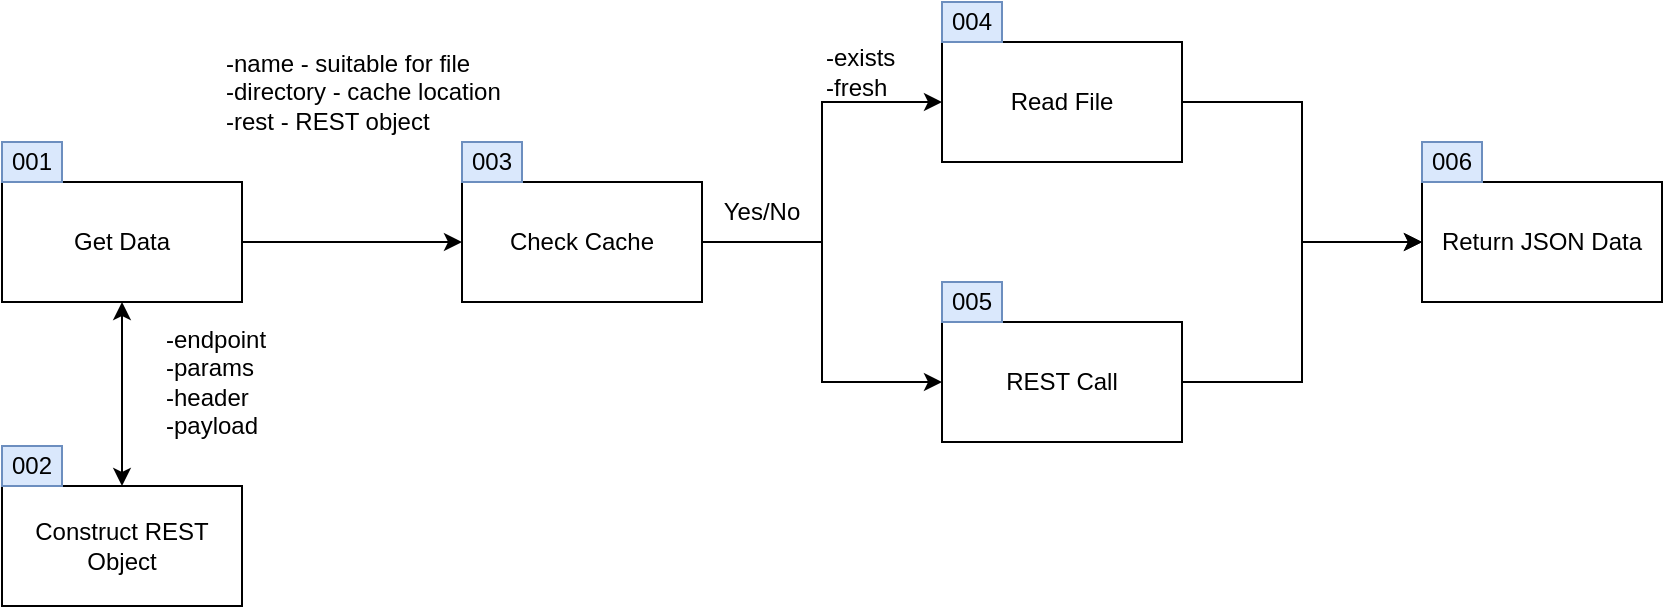 <mxfile version="20.2.3" type="device"><diagram id="-KOBtbK3k82Nqn66jG3T" name="Page-1"><mxGraphModel dx="1932" dy="570" grid="1" gridSize="10" guides="1" tooltips="1" connect="1" arrows="1" fold="1" page="1" pageScale="1" pageWidth="827" pageHeight="583" math="0" shadow="0"><root><mxCell id="0"/><mxCell id="1" parent="0"/><mxCell id="kzpn_8kPNwYL_I6SuZU1-1" value="&lt;div&gt;REST Call&lt;/div&gt;" style="rounded=0;whiteSpace=wrap;html=1;" parent="1" vertex="1"><mxGeometry x="440" y="180" width="120" height="60" as="geometry"/></mxCell><mxCell id="kzpn_8kPNwYL_I6SuZU1-2" value="Check Cache" style="rounded=0;whiteSpace=wrap;html=1;" parent="1" vertex="1"><mxGeometry x="200" y="110" width="120" height="60" as="geometry"/></mxCell><mxCell id="kzpn_8kPNwYL_I6SuZU1-3" value="" style="endArrow=classic;html=1;rounded=0;exitX=1;exitY=0.5;exitDx=0;exitDy=0;entryX=0;entryY=0.5;entryDx=0;entryDy=0;" parent="1" source="kzpn_8kPNwYL_I6SuZU1-2" target="kzpn_8kPNwYL_I6SuZU1-1" edge="1"><mxGeometry width="50" height="50" relative="1" as="geometry"><mxPoint x="220" y="180" as="sourcePoint"/><mxPoint x="270" y="130" as="targetPoint"/><Array as="points"><mxPoint x="380" y="140"/><mxPoint x="380" y="210"/></Array></mxGeometry></mxCell><mxCell id="kzpn_8kPNwYL_I6SuZU1-4" value="&lt;div&gt;Read File&lt;/div&gt;" style="rounded=0;whiteSpace=wrap;html=1;" parent="1" vertex="1"><mxGeometry x="440" y="40" width="120" height="60" as="geometry"/></mxCell><mxCell id="kzpn_8kPNwYL_I6SuZU1-5" value="" style="endArrow=classic;html=1;rounded=0;exitX=1;exitY=0.5;exitDx=0;exitDy=0;entryX=0;entryY=0.5;entryDx=0;entryDy=0;" parent="1" source="kzpn_8kPNwYL_I6SuZU1-2" target="kzpn_8kPNwYL_I6SuZU1-4" edge="1"><mxGeometry width="50" height="50" relative="1" as="geometry"><mxPoint x="410" y="180" as="sourcePoint"/><mxPoint x="460" y="130" as="targetPoint"/><Array as="points"><mxPoint x="380" y="140"/><mxPoint x="380" y="70"/></Array></mxGeometry></mxCell><mxCell id="kzpn_8kPNwYL_I6SuZU1-6" value="Return JSON Data" style="rounded=0;whiteSpace=wrap;html=1;" parent="1" vertex="1"><mxGeometry x="680" y="110" width="120" height="60" as="geometry"/></mxCell><mxCell id="kzpn_8kPNwYL_I6SuZU1-7" value="" style="endArrow=classic;html=1;rounded=0;exitX=1;exitY=0.5;exitDx=0;exitDy=0;entryX=0;entryY=0.5;entryDx=0;entryDy=0;" parent="1" source="kzpn_8kPNwYL_I6SuZU1-4" target="kzpn_8kPNwYL_I6SuZU1-6" edge="1"><mxGeometry width="50" height="50" relative="1" as="geometry"><mxPoint x="530" y="120" as="sourcePoint"/><mxPoint x="580" y="70" as="targetPoint"/><Array as="points"><mxPoint x="620" y="70"/><mxPoint x="620" y="140"/></Array></mxGeometry></mxCell><mxCell id="kzpn_8kPNwYL_I6SuZU1-8" value="" style="endArrow=classic;html=1;rounded=0;exitX=1;exitY=0.5;exitDx=0;exitDy=0;entryX=0;entryY=0.5;entryDx=0;entryDy=0;" parent="1" source="kzpn_8kPNwYL_I6SuZU1-1" target="kzpn_8kPNwYL_I6SuZU1-6" edge="1"><mxGeometry width="50" height="50" relative="1" as="geometry"><mxPoint x="530" y="120" as="sourcePoint"/><mxPoint x="580" y="70" as="targetPoint"/><Array as="points"><mxPoint x="620" y="210"/><mxPoint x="620" y="140"/></Array></mxGeometry></mxCell><mxCell id="kzpn_8kPNwYL_I6SuZU1-9" value="Get Data" style="rounded=0;whiteSpace=wrap;html=1;" parent="1" vertex="1"><mxGeometry x="-30" y="110" width="120" height="60" as="geometry"/></mxCell><mxCell id="kzpn_8kPNwYL_I6SuZU1-10" value="" style="endArrow=classic;html=1;rounded=0;exitX=1;exitY=0.5;exitDx=0;exitDy=0;entryX=0;entryY=0.5;entryDx=0;entryDy=0;" parent="1" source="kzpn_8kPNwYL_I6SuZU1-9" target="kzpn_8kPNwYL_I6SuZU1-2" edge="1"><mxGeometry width="50" height="50" relative="1" as="geometry"><mxPoint x="190" y="120" as="sourcePoint"/><mxPoint x="240" y="70" as="targetPoint"/></mxGeometry></mxCell><mxCell id="kzpn_8kPNwYL_I6SuZU1-11" value="&lt;div&gt;-name - suitable for file&lt;/div&gt;&lt;div&gt;-directory - cache location&lt;br&gt;&lt;/div&gt;&lt;div&gt;-rest - REST object&lt;br&gt;&lt;/div&gt;" style="text;html=1;strokeColor=none;fillColor=none;align=left;verticalAlign=middle;whiteSpace=wrap;rounded=0;" parent="1" vertex="1"><mxGeometry x="80" y="50" width="150" height="30" as="geometry"/></mxCell><mxCell id="kzpn_8kPNwYL_I6SuZU1-12" value="Construct REST Object" style="rounded=0;whiteSpace=wrap;html=1;" parent="1" vertex="1"><mxGeometry x="-30" y="262" width="120" height="60" as="geometry"/></mxCell><mxCell id="kzpn_8kPNwYL_I6SuZU1-13" value="" style="endArrow=classic;startArrow=classic;html=1;rounded=0;exitX=0.5;exitY=0;exitDx=0;exitDy=0;entryX=0.5;entryY=1;entryDx=0;entryDy=0;" parent="1" source="kzpn_8kPNwYL_I6SuZU1-12" target="kzpn_8kPNwYL_I6SuZU1-9" edge="1"><mxGeometry width="50" height="50" relative="1" as="geometry"><mxPoint x="90" y="120" as="sourcePoint"/><mxPoint x="140" y="70" as="targetPoint"/></mxGeometry></mxCell><mxCell id="kzpn_8kPNwYL_I6SuZU1-14" value="&lt;div&gt;-endpoint&lt;/div&gt;&lt;div&gt;-params&lt;/div&gt;&lt;div&gt;-header&lt;/div&gt;&lt;div&gt;-payload&lt;br&gt;&lt;/div&gt;" style="text;html=1;strokeColor=none;fillColor=none;align=left;verticalAlign=middle;whiteSpace=wrap;rounded=0;" parent="1" vertex="1"><mxGeometry x="50" y="195" width="60" height="30" as="geometry"/></mxCell><mxCell id="kzpn_8kPNwYL_I6SuZU1-15" value="Yes/No" style="text;html=1;strokeColor=none;fillColor=none;align=center;verticalAlign=middle;whiteSpace=wrap;rounded=0;" parent="1" vertex="1"><mxGeometry x="320" y="110" width="60" height="30" as="geometry"/></mxCell><mxCell id="kzpn_8kPNwYL_I6SuZU1-16" value="&lt;div&gt;-exists&lt;/div&gt;&lt;div&gt;-fresh&lt;br&gt;&lt;/div&gt;" style="text;html=1;strokeColor=none;fillColor=none;align=left;verticalAlign=middle;whiteSpace=wrap;rounded=0;" parent="1" vertex="1"><mxGeometry x="380" y="40" width="60" height="30" as="geometry"/></mxCell><mxCell id="FRJh1jzOt7rEiBH4_nEM-1" value="001" style="text;html=1;strokeColor=#6c8ebf;fillColor=#dae8fc;align=center;verticalAlign=middle;whiteSpace=wrap;rounded=0;" vertex="1" parent="1"><mxGeometry x="-30" y="90" width="30" height="20" as="geometry"/></mxCell><mxCell id="FRJh1jzOt7rEiBH4_nEM-2" value="002" style="text;html=1;strokeColor=#6c8ebf;fillColor=#dae8fc;align=center;verticalAlign=middle;whiteSpace=wrap;rounded=0;" vertex="1" parent="1"><mxGeometry x="-30" y="242" width="30" height="20" as="geometry"/></mxCell><mxCell id="FRJh1jzOt7rEiBH4_nEM-3" value="&lt;div&gt;003&lt;/div&gt;" style="text;html=1;strokeColor=#6c8ebf;fillColor=#dae8fc;align=center;verticalAlign=middle;whiteSpace=wrap;rounded=0;" vertex="1" parent="1"><mxGeometry x="200" y="90" width="30" height="20" as="geometry"/></mxCell><mxCell id="FRJh1jzOt7rEiBH4_nEM-4" value="004" style="text;html=1;strokeColor=#6c8ebf;fillColor=#dae8fc;align=center;verticalAlign=middle;whiteSpace=wrap;rounded=0;" vertex="1" parent="1"><mxGeometry x="440" y="20" width="30" height="20" as="geometry"/></mxCell><mxCell id="FRJh1jzOt7rEiBH4_nEM-5" value="005" style="text;html=1;strokeColor=#6c8ebf;fillColor=#dae8fc;align=center;verticalAlign=middle;whiteSpace=wrap;rounded=0;" vertex="1" parent="1"><mxGeometry x="440" y="160" width="30" height="20" as="geometry"/></mxCell><mxCell id="FRJh1jzOt7rEiBH4_nEM-6" value="006" style="text;html=1;strokeColor=#6c8ebf;fillColor=#dae8fc;align=center;verticalAlign=middle;whiteSpace=wrap;rounded=0;" vertex="1" parent="1"><mxGeometry x="680" y="90" width="30" height="20" as="geometry"/></mxCell></root></mxGraphModel></diagram></mxfile>